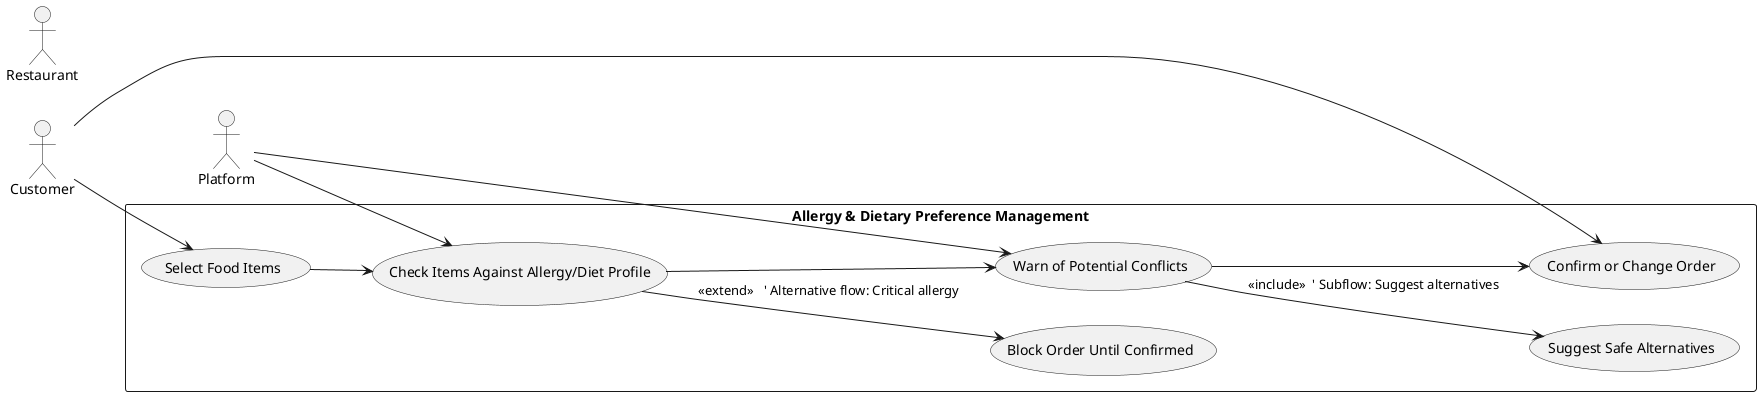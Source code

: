 @startuml
left to right direction

actor "Customer" as C
actor "Platform" as P
actor "Restaurant" as R

rectangle "Allergy & Dietary Preference Management" {
  usecase "Select Food Items" as UC1
  usecase "Check Items Against Allergy/Diet Profile" as UC2
  usecase "Warn of Potential Conflicts" as UC3
  usecase "Confirm or Change Order" as UC4
  usecase "Suggest Safe Alternatives" as UC5
  usecase "Block Order Until Confirmed" as UC6
}

C --> UC1
UC1 --> UC2
P --> UC2
UC2 --> UC3
P --> UC3
UC3 --> UC4
C --> UC4

UC3 --> UC5 : <<include>>  ' Subflow: Suggest alternatives
UC2 --> UC6 : <<extend>>   ' Alternative flow: Critical allergy

@enduml
